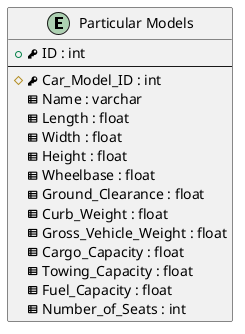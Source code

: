 @startuml
entity "Particular Models" as particularModel
{
  + <&key> ID : int
  --
  # <&key> Car_Model_ID : int
  <&spreadsheet> Name : varchar
  <&spreadsheet> Length : float
  <&spreadsheet> Width : float
  <&spreadsheet> Height : float
  <&spreadsheet> Wheelbase : float
  <&spreadsheet> Ground_Clearance : float
  <&spreadsheet> Curb_Weight : float
  <&spreadsheet> Gross_Vehicle_Weight : float
  <&spreadsheet> Cargo_Capacity : float
  <&spreadsheet> Towing_Capacity : float
  <&spreadsheet> Fuel_Capacity : float
  <&spreadsheet> Number_of_Seats : int
}
@enduml

